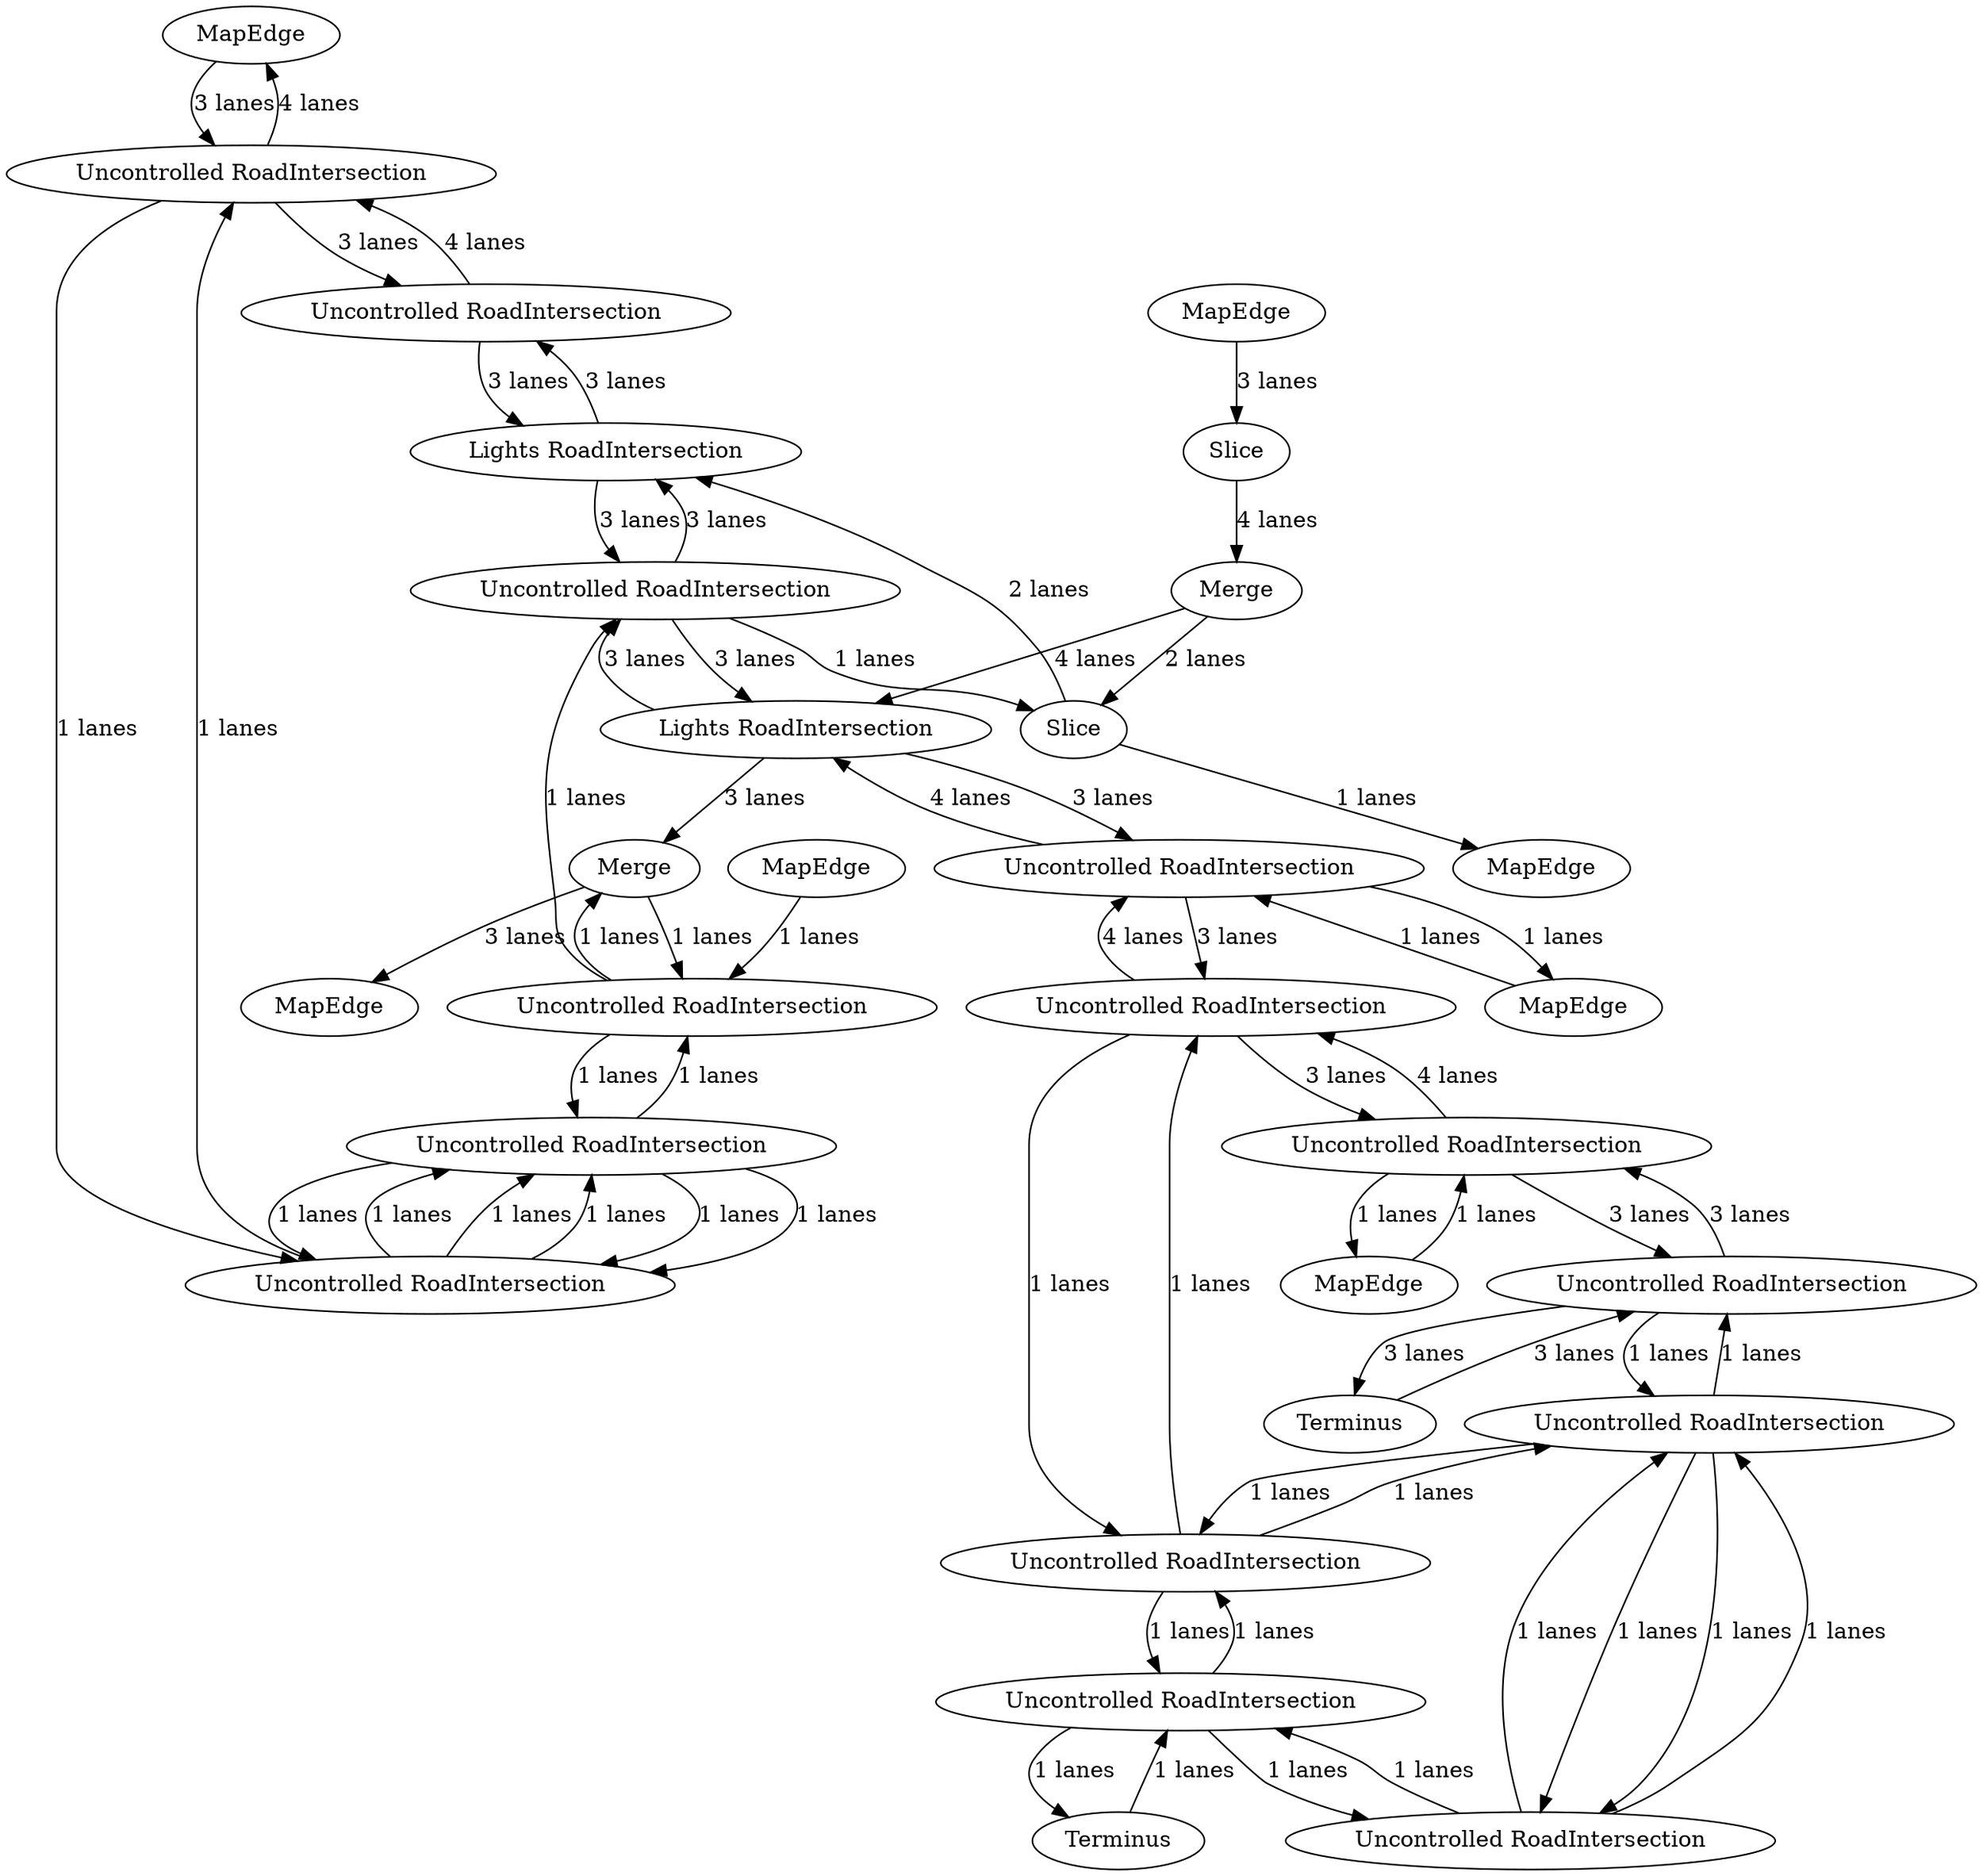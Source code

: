 digraph {
    0 [ label = "MapEdge" ]
    1 [ label = "Uncontrolled RoadIntersection" ]
    2 [ label = "Uncontrolled RoadIntersection" ]
    3 [ label = "Uncontrolled RoadIntersection" ]
    4 [ label = "Uncontrolled RoadIntersection" ]
    5 [ label = "MapEdge" ]
    6 [ label = "Uncontrolled RoadIntersection" ]
    7 [ label = "Lights RoadIntersection" ]
    8 [ label = "MapEdge" ]
    9 [ label = "Merge" ]
    10 [ label = "Uncontrolled RoadIntersection" ]
    11 [ label = "Lights RoadIntersection" ]
    12 [ label = "Slice" ]
    13 [ label = "Merge" ]
    14 [ label = "Slice" ]
    15 [ label = "MapEdge" ]
    16 [ label = "MapEdge" ]
    17 [ label = "MapEdge" ]
    18 [ label = "Uncontrolled RoadIntersection" ]
    19 [ label = "Uncontrolled RoadIntersection" ]
    20 [ label = "Terminus" ]
    21 [ label = "Uncontrolled RoadIntersection" ]
    22 [ label = "Uncontrolled RoadIntersection" ]
    23 [ label = "Uncontrolled RoadIntersection" ]
    24 [ label = "MapEdge" ]
    25 [ label = "Uncontrolled RoadIntersection" ]
    26 [ label = "Uncontrolled RoadIntersection" ]
    27 [ label = "Uncontrolled RoadIntersection" ]
    28 [ label = "Terminus" ]
    24 -> 23 [ label = "1 lanes" ]
    23 -> 24 [ label = "1 lanes" ]
    17 -> 18 [ label = "1 lanes" ]
    18 -> 17 [ label = "1 lanes" ]
    18 -> 19 [ label = "3 lanes" ]
    19 -> 18 [ label = "4 lanes" ]
    19 -> 23 [ label = "3 lanes" ]
    23 -> 19 [ label = "4 lanes" ]
    9 -> 8 [ label = "3 lanes" ]
    14 -> 13 [ label = "4 lanes" ]
    13 -> 11 [ label = "4 lanes" ]
    16 -> 14 [ label = "3 lanes" ]
    23 -> 27 [ label = "3 lanes" ]
    27 -> 23 [ label = "3 lanes" ]
    27 -> 28 [ label = "3 lanes" ]
    28 -> 27 [ label = "3 lanes" ]
    11 -> 9 [ label = "3 lanes" ]
    13 -> 12 [ label = "2 lanes" ]
    12 -> 7 [ label = "2 lanes" ]
    11 -> 18 [ label = "3 lanes" ]
    18 -> 11 [ label = "4 lanes" ]
    3 -> 7 [ label = "3 lanes" ]
    7 -> 3 [ label = "3 lanes" ]
    0 -> 1 [ label = "3 lanes" ]
    1 -> 0 [ label = "4 lanes" ]
    1 -> 3 [ label = "3 lanes" ]
    3 -> 1 [ label = "4 lanes" ]
    12 -> 15 [ label = "1 lanes" ]
    10 -> 12 [ label = "1 lanes" ]
    6 -> 10 [ label = "1 lanes" ]
    5 -> 6 [ label = "1 lanes" ]
    25 -> 21 [ label = "1 lanes" ]
    21 -> 25 [ label = "1 lanes" ]
    21 -> 20 [ label = "1 lanes" ]
    20 -> 21 [ label = "1 lanes" ]
    7 -> 10 [ label = "3 lanes" ]
    10 -> 7 [ label = "3 lanes" ]
    10 -> 11 [ label = "3 lanes" ]
    11 -> 10 [ label = "3 lanes" ]
    1 -> 2 [ label = "1 lanes" ]
    2 -> 1 [ label = "1 lanes" ]
    2 -> 4 [ label = "1 lanes" ]
    4 -> 2 [ label = "1 lanes" ]
    2 -> 4 [ label = "1 lanes" ]
    4 -> 2 [ label = "1 lanes" ]
    4 -> 6 [ label = "1 lanes" ]
    6 -> 4 [ label = "1 lanes" ]
    6 -> 9 [ label = "1 lanes" ]
    9 -> 6 [ label = "1 lanes" ]
    2 -> 4 [ label = "1 lanes" ]
    4 -> 2 [ label = "1 lanes" ]
    19 -> 22 [ label = "1 lanes" ]
    22 -> 19 [ label = "1 lanes" ]
    22 -> 26 [ label = "1 lanes" ]
    26 -> 22 [ label = "1 lanes" ]
    26 -> 25 [ label = "1 lanes" ]
    25 -> 26 [ label = "1 lanes" ]
    27 -> 26 [ label = "1 lanes" ]
    26 -> 27 [ label = "1 lanes" ]
    26 -> 25 [ label = "1 lanes" ]
    25 -> 26 [ label = "1 lanes" ]
    22 -> 21 [ label = "1 lanes" ]
    21 -> 22 [ label = "1 lanes" ]
}
